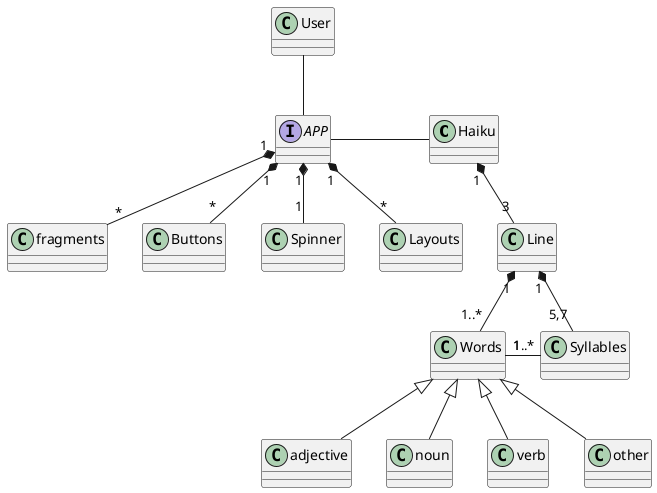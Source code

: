 @startuml


Class Haiku
interface APP
Class User

Haiku "1"*-down- "3" Line
Line "1"*--"5,7" Syllables
Line  "1" *-- "1..*"Words
Words "1" -right- "1..*" Syllables
Words <|-- adjective
Words <|-- noun
Words <|-- verb
Words <|-- other
User -down- APP
APP - Haiku
APP "1" *-- "*" fragments
APP "1" *-- "*" Buttons
APP "1" *-- "1" Spinner
APP "1" *-- "*" Layouts
'class ArrayList {'
'Object[] elementData'
'size()
'}

'enum TimeUnit {
'DAYS
'HOURS
'MINUTES
'}

@enduml